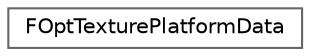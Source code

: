 digraph "Graphical Class Hierarchy"
{
 // INTERACTIVE_SVG=YES
 // LATEX_PDF_SIZE
  bgcolor="transparent";
  edge [fontname=Helvetica,fontsize=10,labelfontname=Helvetica,labelfontsize=10];
  node [fontname=Helvetica,fontsize=10,shape=box,height=0.2,width=0.4];
  rankdir="LR";
  Node0 [id="Node000000",label="FOptTexturePlatformData",height=0.2,width=0.4,color="grey40", fillcolor="white", style="filled",URL="$d5/d9c/structFOptTexturePlatformData.html",tooltip="Optional extra fields for texture platform data required by some platforms."];
}
